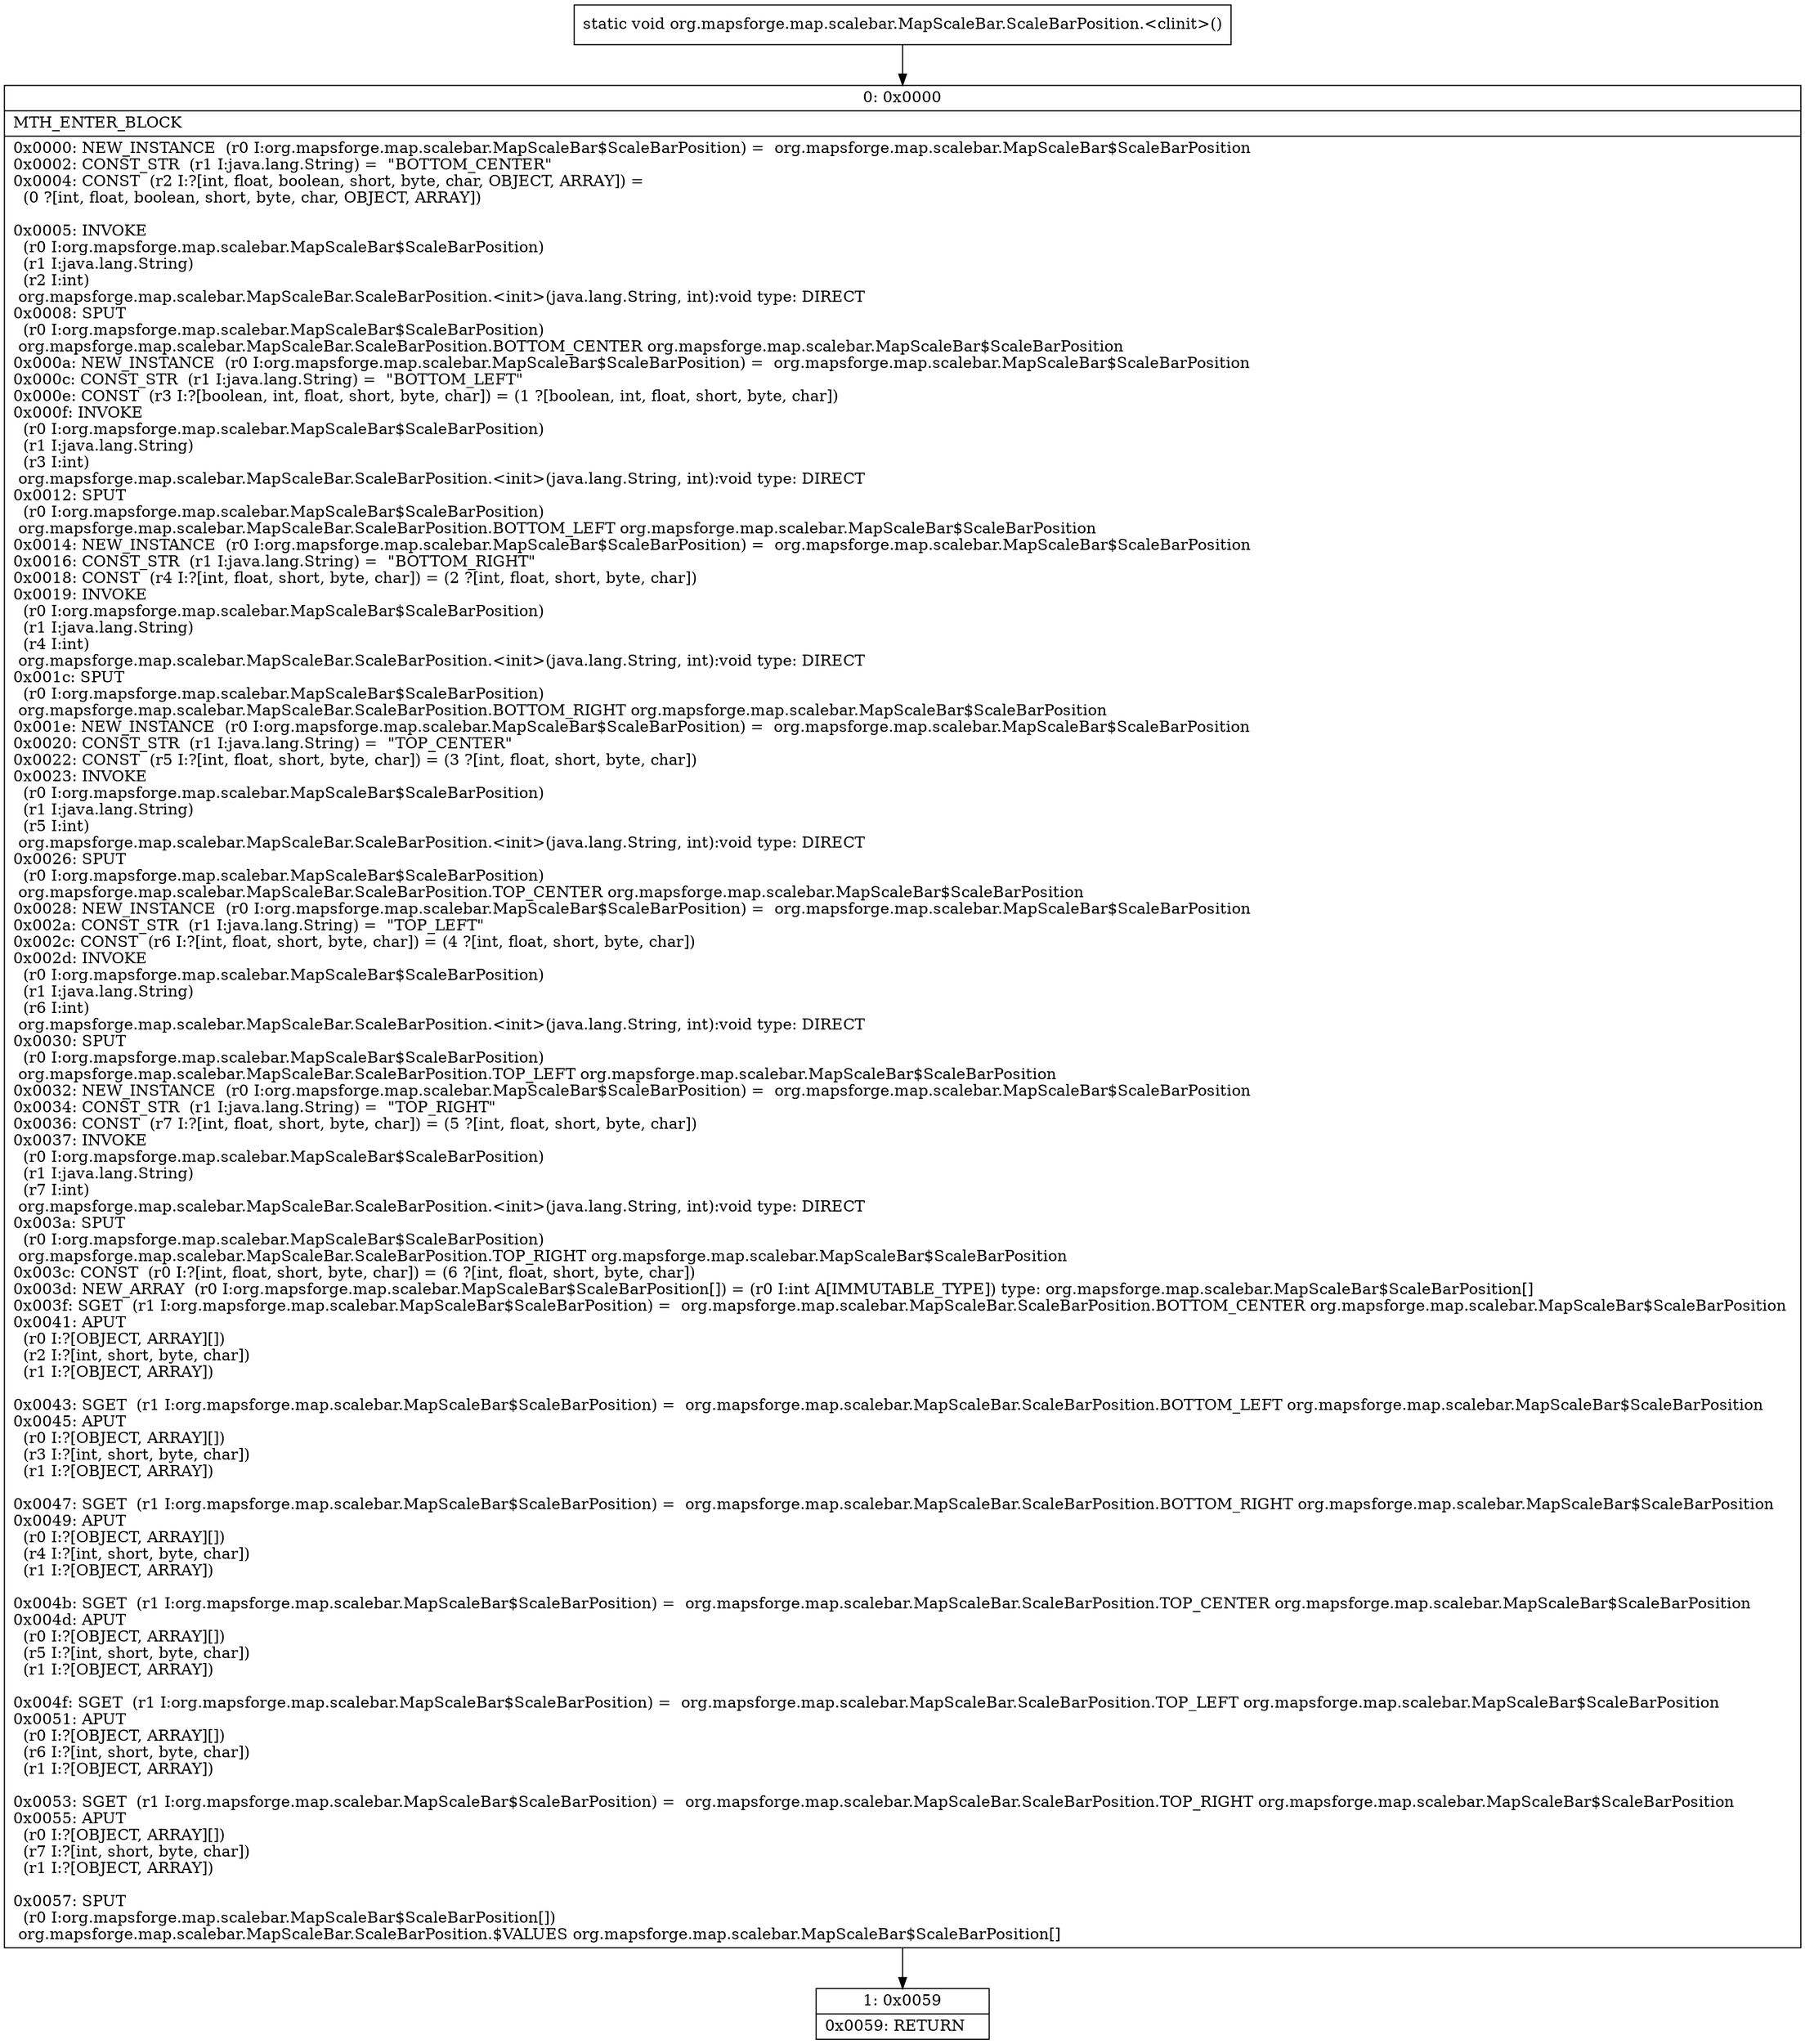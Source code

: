 digraph "CFG fororg.mapsforge.map.scalebar.MapScaleBar.ScaleBarPosition.\<clinit\>()V" {
Node_0 [shape=record,label="{0\:\ 0x0000|MTH_ENTER_BLOCK\l|0x0000: NEW_INSTANCE  (r0 I:org.mapsforge.map.scalebar.MapScaleBar$ScaleBarPosition) =  org.mapsforge.map.scalebar.MapScaleBar$ScaleBarPosition \l0x0002: CONST_STR  (r1 I:java.lang.String) =  \"BOTTOM_CENTER\" \l0x0004: CONST  (r2 I:?[int, float, boolean, short, byte, char, OBJECT, ARRAY]) = \l  (0 ?[int, float, boolean, short, byte, char, OBJECT, ARRAY])\l \l0x0005: INVOKE  \l  (r0 I:org.mapsforge.map.scalebar.MapScaleBar$ScaleBarPosition)\l  (r1 I:java.lang.String)\l  (r2 I:int)\l org.mapsforge.map.scalebar.MapScaleBar.ScaleBarPosition.\<init\>(java.lang.String, int):void type: DIRECT \l0x0008: SPUT  \l  (r0 I:org.mapsforge.map.scalebar.MapScaleBar$ScaleBarPosition)\l org.mapsforge.map.scalebar.MapScaleBar.ScaleBarPosition.BOTTOM_CENTER org.mapsforge.map.scalebar.MapScaleBar$ScaleBarPosition \l0x000a: NEW_INSTANCE  (r0 I:org.mapsforge.map.scalebar.MapScaleBar$ScaleBarPosition) =  org.mapsforge.map.scalebar.MapScaleBar$ScaleBarPosition \l0x000c: CONST_STR  (r1 I:java.lang.String) =  \"BOTTOM_LEFT\" \l0x000e: CONST  (r3 I:?[boolean, int, float, short, byte, char]) = (1 ?[boolean, int, float, short, byte, char]) \l0x000f: INVOKE  \l  (r0 I:org.mapsforge.map.scalebar.MapScaleBar$ScaleBarPosition)\l  (r1 I:java.lang.String)\l  (r3 I:int)\l org.mapsforge.map.scalebar.MapScaleBar.ScaleBarPosition.\<init\>(java.lang.String, int):void type: DIRECT \l0x0012: SPUT  \l  (r0 I:org.mapsforge.map.scalebar.MapScaleBar$ScaleBarPosition)\l org.mapsforge.map.scalebar.MapScaleBar.ScaleBarPosition.BOTTOM_LEFT org.mapsforge.map.scalebar.MapScaleBar$ScaleBarPosition \l0x0014: NEW_INSTANCE  (r0 I:org.mapsforge.map.scalebar.MapScaleBar$ScaleBarPosition) =  org.mapsforge.map.scalebar.MapScaleBar$ScaleBarPosition \l0x0016: CONST_STR  (r1 I:java.lang.String) =  \"BOTTOM_RIGHT\" \l0x0018: CONST  (r4 I:?[int, float, short, byte, char]) = (2 ?[int, float, short, byte, char]) \l0x0019: INVOKE  \l  (r0 I:org.mapsforge.map.scalebar.MapScaleBar$ScaleBarPosition)\l  (r1 I:java.lang.String)\l  (r4 I:int)\l org.mapsforge.map.scalebar.MapScaleBar.ScaleBarPosition.\<init\>(java.lang.String, int):void type: DIRECT \l0x001c: SPUT  \l  (r0 I:org.mapsforge.map.scalebar.MapScaleBar$ScaleBarPosition)\l org.mapsforge.map.scalebar.MapScaleBar.ScaleBarPosition.BOTTOM_RIGHT org.mapsforge.map.scalebar.MapScaleBar$ScaleBarPosition \l0x001e: NEW_INSTANCE  (r0 I:org.mapsforge.map.scalebar.MapScaleBar$ScaleBarPosition) =  org.mapsforge.map.scalebar.MapScaleBar$ScaleBarPosition \l0x0020: CONST_STR  (r1 I:java.lang.String) =  \"TOP_CENTER\" \l0x0022: CONST  (r5 I:?[int, float, short, byte, char]) = (3 ?[int, float, short, byte, char]) \l0x0023: INVOKE  \l  (r0 I:org.mapsforge.map.scalebar.MapScaleBar$ScaleBarPosition)\l  (r1 I:java.lang.String)\l  (r5 I:int)\l org.mapsforge.map.scalebar.MapScaleBar.ScaleBarPosition.\<init\>(java.lang.String, int):void type: DIRECT \l0x0026: SPUT  \l  (r0 I:org.mapsforge.map.scalebar.MapScaleBar$ScaleBarPosition)\l org.mapsforge.map.scalebar.MapScaleBar.ScaleBarPosition.TOP_CENTER org.mapsforge.map.scalebar.MapScaleBar$ScaleBarPosition \l0x0028: NEW_INSTANCE  (r0 I:org.mapsforge.map.scalebar.MapScaleBar$ScaleBarPosition) =  org.mapsforge.map.scalebar.MapScaleBar$ScaleBarPosition \l0x002a: CONST_STR  (r1 I:java.lang.String) =  \"TOP_LEFT\" \l0x002c: CONST  (r6 I:?[int, float, short, byte, char]) = (4 ?[int, float, short, byte, char]) \l0x002d: INVOKE  \l  (r0 I:org.mapsforge.map.scalebar.MapScaleBar$ScaleBarPosition)\l  (r1 I:java.lang.String)\l  (r6 I:int)\l org.mapsforge.map.scalebar.MapScaleBar.ScaleBarPosition.\<init\>(java.lang.String, int):void type: DIRECT \l0x0030: SPUT  \l  (r0 I:org.mapsforge.map.scalebar.MapScaleBar$ScaleBarPosition)\l org.mapsforge.map.scalebar.MapScaleBar.ScaleBarPosition.TOP_LEFT org.mapsforge.map.scalebar.MapScaleBar$ScaleBarPosition \l0x0032: NEW_INSTANCE  (r0 I:org.mapsforge.map.scalebar.MapScaleBar$ScaleBarPosition) =  org.mapsforge.map.scalebar.MapScaleBar$ScaleBarPosition \l0x0034: CONST_STR  (r1 I:java.lang.String) =  \"TOP_RIGHT\" \l0x0036: CONST  (r7 I:?[int, float, short, byte, char]) = (5 ?[int, float, short, byte, char]) \l0x0037: INVOKE  \l  (r0 I:org.mapsforge.map.scalebar.MapScaleBar$ScaleBarPosition)\l  (r1 I:java.lang.String)\l  (r7 I:int)\l org.mapsforge.map.scalebar.MapScaleBar.ScaleBarPosition.\<init\>(java.lang.String, int):void type: DIRECT \l0x003a: SPUT  \l  (r0 I:org.mapsforge.map.scalebar.MapScaleBar$ScaleBarPosition)\l org.mapsforge.map.scalebar.MapScaleBar.ScaleBarPosition.TOP_RIGHT org.mapsforge.map.scalebar.MapScaleBar$ScaleBarPosition \l0x003c: CONST  (r0 I:?[int, float, short, byte, char]) = (6 ?[int, float, short, byte, char]) \l0x003d: NEW_ARRAY  (r0 I:org.mapsforge.map.scalebar.MapScaleBar$ScaleBarPosition[]) = (r0 I:int A[IMMUTABLE_TYPE]) type: org.mapsforge.map.scalebar.MapScaleBar$ScaleBarPosition[] \l0x003f: SGET  (r1 I:org.mapsforge.map.scalebar.MapScaleBar$ScaleBarPosition) =  org.mapsforge.map.scalebar.MapScaleBar.ScaleBarPosition.BOTTOM_CENTER org.mapsforge.map.scalebar.MapScaleBar$ScaleBarPosition \l0x0041: APUT  \l  (r0 I:?[OBJECT, ARRAY][])\l  (r2 I:?[int, short, byte, char])\l  (r1 I:?[OBJECT, ARRAY])\l \l0x0043: SGET  (r1 I:org.mapsforge.map.scalebar.MapScaleBar$ScaleBarPosition) =  org.mapsforge.map.scalebar.MapScaleBar.ScaleBarPosition.BOTTOM_LEFT org.mapsforge.map.scalebar.MapScaleBar$ScaleBarPosition \l0x0045: APUT  \l  (r0 I:?[OBJECT, ARRAY][])\l  (r3 I:?[int, short, byte, char])\l  (r1 I:?[OBJECT, ARRAY])\l \l0x0047: SGET  (r1 I:org.mapsforge.map.scalebar.MapScaleBar$ScaleBarPosition) =  org.mapsforge.map.scalebar.MapScaleBar.ScaleBarPosition.BOTTOM_RIGHT org.mapsforge.map.scalebar.MapScaleBar$ScaleBarPosition \l0x0049: APUT  \l  (r0 I:?[OBJECT, ARRAY][])\l  (r4 I:?[int, short, byte, char])\l  (r1 I:?[OBJECT, ARRAY])\l \l0x004b: SGET  (r1 I:org.mapsforge.map.scalebar.MapScaleBar$ScaleBarPosition) =  org.mapsforge.map.scalebar.MapScaleBar.ScaleBarPosition.TOP_CENTER org.mapsforge.map.scalebar.MapScaleBar$ScaleBarPosition \l0x004d: APUT  \l  (r0 I:?[OBJECT, ARRAY][])\l  (r5 I:?[int, short, byte, char])\l  (r1 I:?[OBJECT, ARRAY])\l \l0x004f: SGET  (r1 I:org.mapsforge.map.scalebar.MapScaleBar$ScaleBarPosition) =  org.mapsforge.map.scalebar.MapScaleBar.ScaleBarPosition.TOP_LEFT org.mapsforge.map.scalebar.MapScaleBar$ScaleBarPosition \l0x0051: APUT  \l  (r0 I:?[OBJECT, ARRAY][])\l  (r6 I:?[int, short, byte, char])\l  (r1 I:?[OBJECT, ARRAY])\l \l0x0053: SGET  (r1 I:org.mapsforge.map.scalebar.MapScaleBar$ScaleBarPosition) =  org.mapsforge.map.scalebar.MapScaleBar.ScaleBarPosition.TOP_RIGHT org.mapsforge.map.scalebar.MapScaleBar$ScaleBarPosition \l0x0055: APUT  \l  (r0 I:?[OBJECT, ARRAY][])\l  (r7 I:?[int, short, byte, char])\l  (r1 I:?[OBJECT, ARRAY])\l \l0x0057: SPUT  \l  (r0 I:org.mapsforge.map.scalebar.MapScaleBar$ScaleBarPosition[])\l org.mapsforge.map.scalebar.MapScaleBar.ScaleBarPosition.$VALUES org.mapsforge.map.scalebar.MapScaleBar$ScaleBarPosition[] \l}"];
Node_1 [shape=record,label="{1\:\ 0x0059|0x0059: RETURN   \l}"];
MethodNode[shape=record,label="{static void org.mapsforge.map.scalebar.MapScaleBar.ScaleBarPosition.\<clinit\>() }"];
MethodNode -> Node_0;
Node_0 -> Node_1;
}

